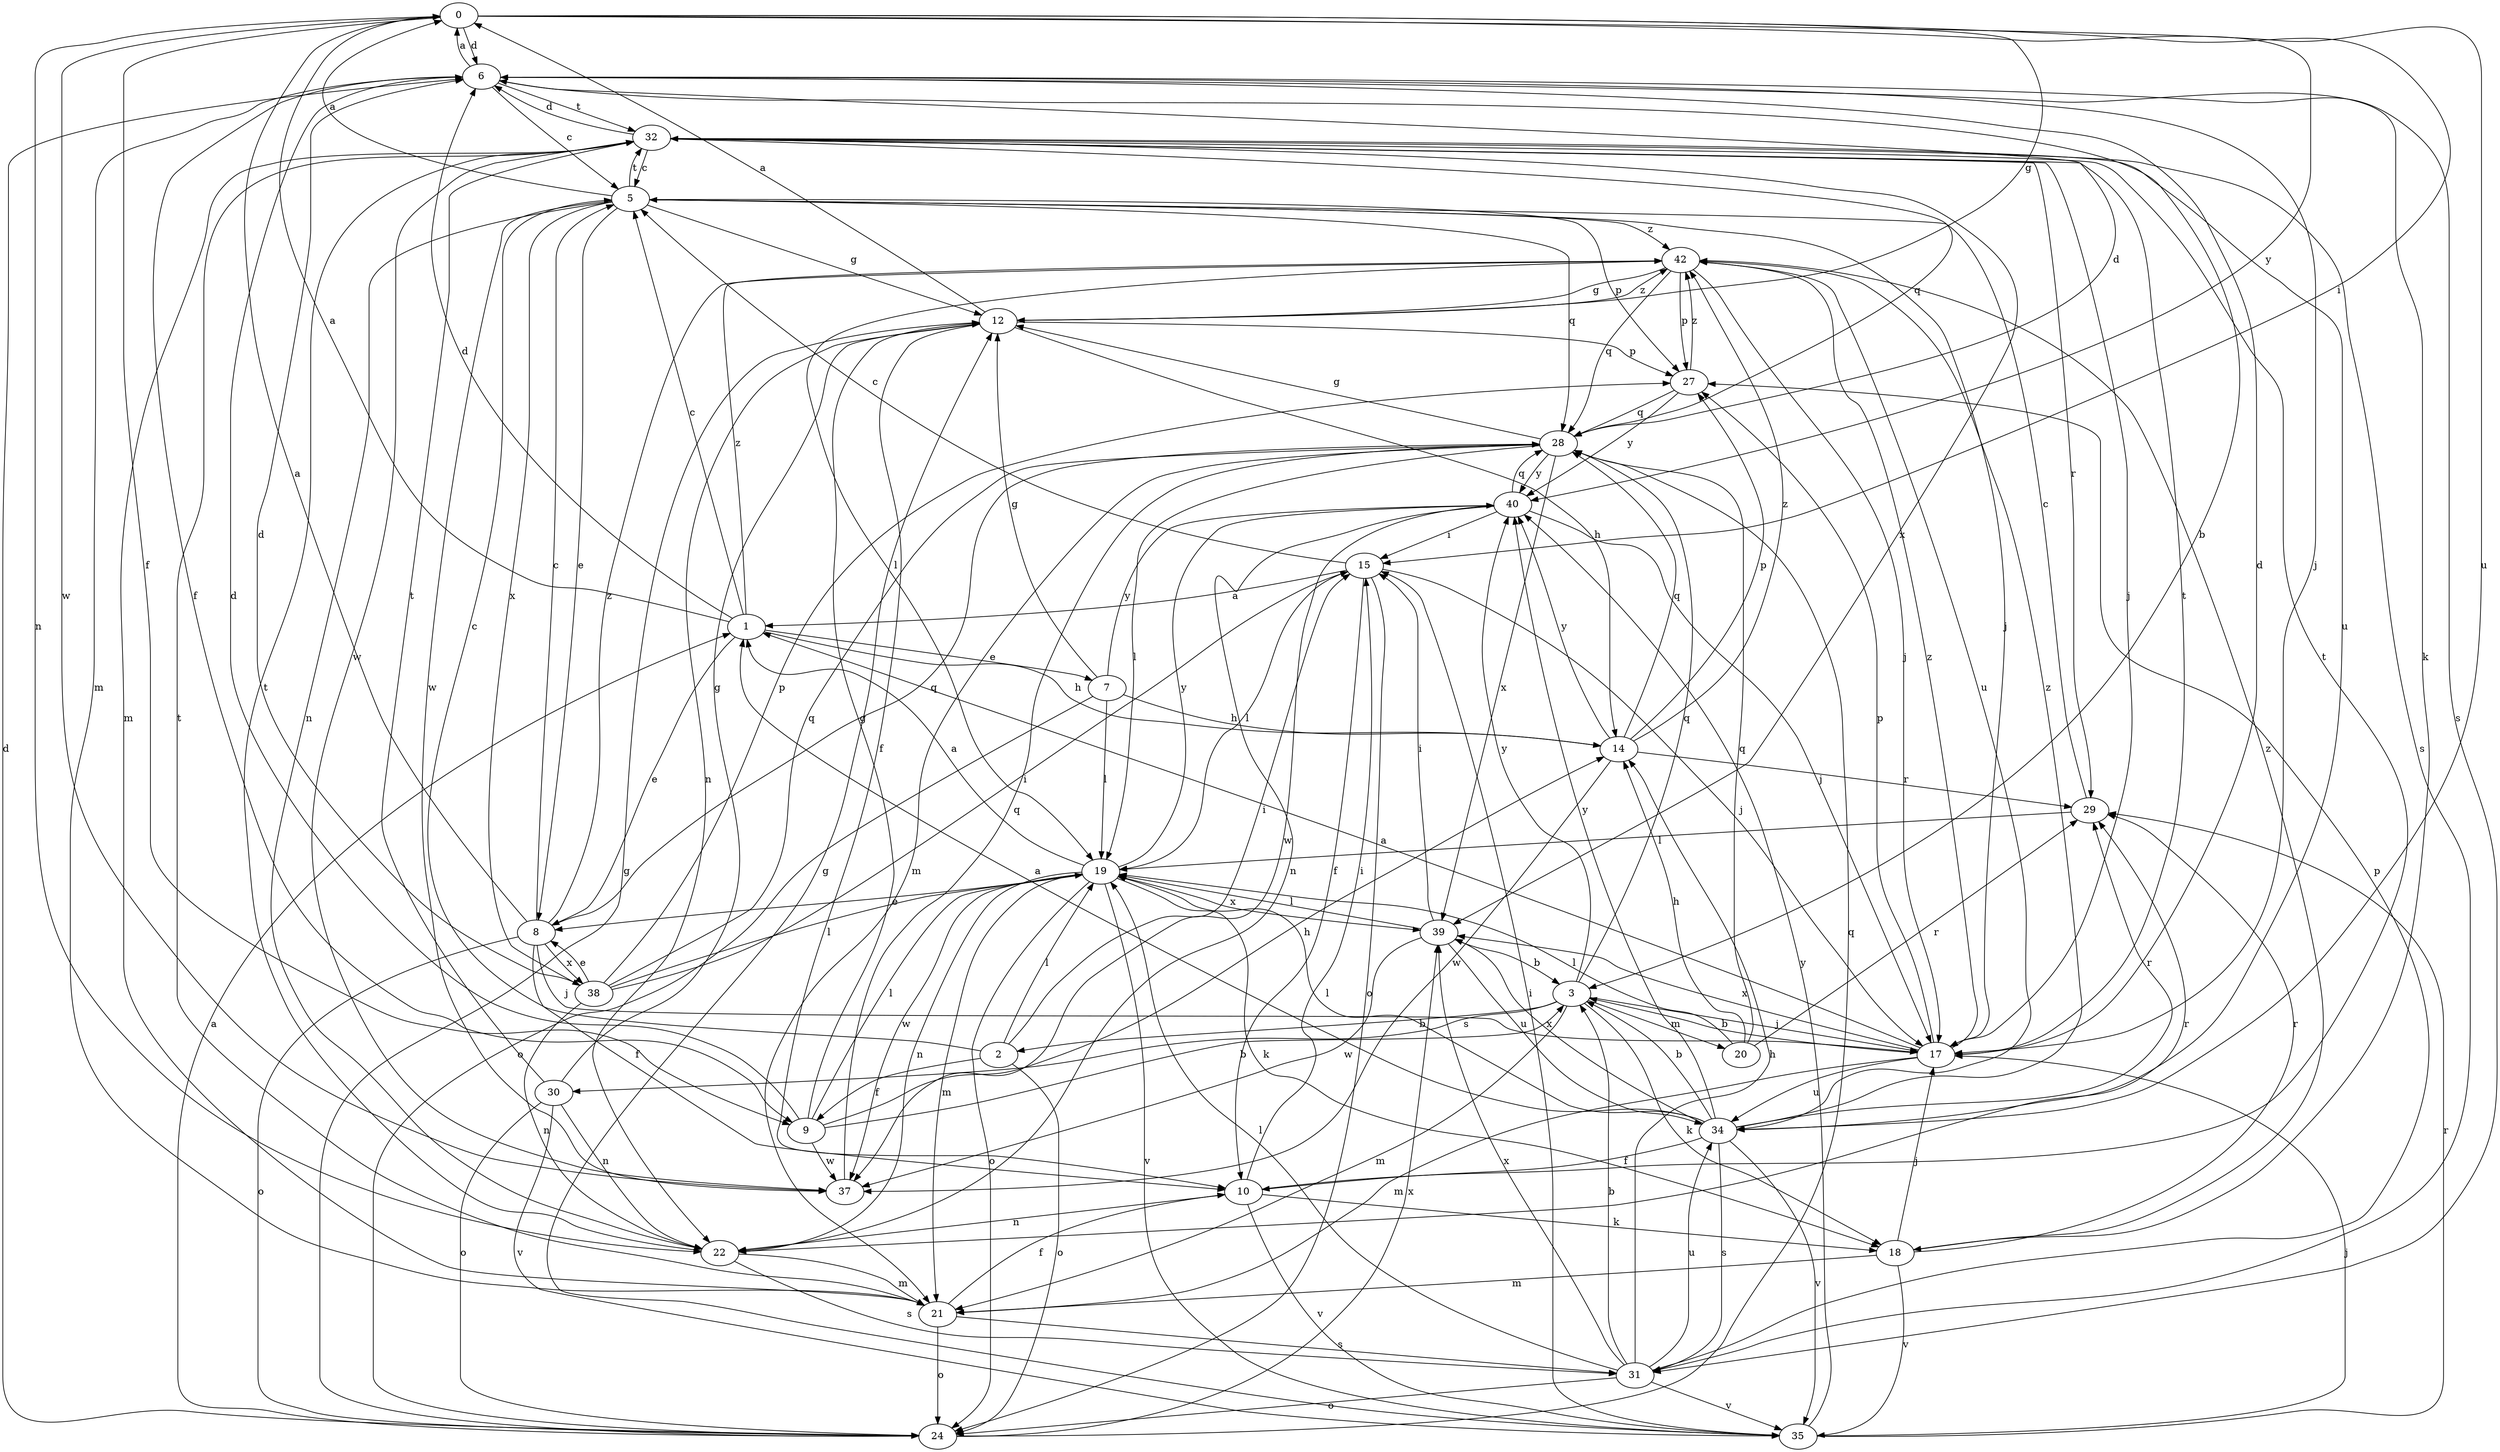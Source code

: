 strict digraph  {
0;
1;
2;
3;
5;
6;
7;
8;
9;
10;
12;
14;
15;
17;
18;
19;
20;
21;
22;
24;
27;
28;
29;
30;
31;
32;
34;
35;
37;
38;
39;
40;
42;
0 -> 6  [label=d];
0 -> 9  [label=f];
0 -> 12  [label=g];
0 -> 15  [label=i];
0 -> 22  [label=n];
0 -> 34  [label=u];
0 -> 37  [label=w];
0 -> 40  [label=y];
1 -> 0  [label=a];
1 -> 5  [label=c];
1 -> 6  [label=d];
1 -> 7  [label=e];
1 -> 8  [label=e];
1 -> 14  [label=h];
1 -> 42  [label=z];
2 -> 5  [label=c];
2 -> 9  [label=f];
2 -> 15  [label=i];
2 -> 19  [label=l];
2 -> 24  [label=o];
3 -> 2  [label=b];
3 -> 17  [label=j];
3 -> 18  [label=k];
3 -> 20  [label=m];
3 -> 21  [label=m];
3 -> 28  [label=q];
3 -> 30  [label=s];
3 -> 40  [label=y];
5 -> 0  [label=a];
5 -> 8  [label=e];
5 -> 12  [label=g];
5 -> 17  [label=j];
5 -> 22  [label=n];
5 -> 27  [label=p];
5 -> 28  [label=q];
5 -> 32  [label=t];
5 -> 37  [label=w];
5 -> 38  [label=x];
5 -> 42  [label=z];
6 -> 0  [label=a];
6 -> 3  [label=b];
6 -> 5  [label=c];
6 -> 9  [label=f];
6 -> 17  [label=j];
6 -> 18  [label=k];
6 -> 21  [label=m];
6 -> 31  [label=s];
6 -> 32  [label=t];
7 -> 12  [label=g];
7 -> 14  [label=h];
7 -> 19  [label=l];
7 -> 24  [label=o];
7 -> 40  [label=y];
8 -> 0  [label=a];
8 -> 5  [label=c];
8 -> 10  [label=f];
8 -> 17  [label=j];
8 -> 24  [label=o];
8 -> 28  [label=q];
8 -> 38  [label=x];
8 -> 42  [label=z];
9 -> 3  [label=b];
9 -> 6  [label=d];
9 -> 12  [label=g];
9 -> 14  [label=h];
9 -> 19  [label=l];
9 -> 37  [label=w];
10 -> 15  [label=i];
10 -> 18  [label=k];
10 -> 22  [label=n];
10 -> 32  [label=t];
10 -> 35  [label=v];
12 -> 0  [label=a];
12 -> 10  [label=f];
12 -> 14  [label=h];
12 -> 22  [label=n];
12 -> 27  [label=p];
12 -> 42  [label=z];
14 -> 27  [label=p];
14 -> 28  [label=q];
14 -> 29  [label=r];
14 -> 37  [label=w];
14 -> 40  [label=y];
14 -> 42  [label=z];
15 -> 1  [label=a];
15 -> 5  [label=c];
15 -> 10  [label=f];
15 -> 17  [label=j];
15 -> 19  [label=l];
15 -> 24  [label=o];
17 -> 1  [label=a];
17 -> 3  [label=b];
17 -> 6  [label=d];
17 -> 21  [label=m];
17 -> 27  [label=p];
17 -> 32  [label=t];
17 -> 34  [label=u];
17 -> 39  [label=x];
17 -> 42  [label=z];
18 -> 17  [label=j];
18 -> 21  [label=m];
18 -> 29  [label=r];
18 -> 35  [label=v];
18 -> 42  [label=z];
19 -> 1  [label=a];
19 -> 8  [label=e];
19 -> 18  [label=k];
19 -> 21  [label=m];
19 -> 22  [label=n];
19 -> 24  [label=o];
19 -> 35  [label=v];
19 -> 37  [label=w];
19 -> 39  [label=x];
19 -> 40  [label=y];
20 -> 14  [label=h];
20 -> 19  [label=l];
20 -> 28  [label=q];
20 -> 29  [label=r];
21 -> 10  [label=f];
21 -> 24  [label=o];
21 -> 31  [label=s];
21 -> 32  [label=t];
22 -> 21  [label=m];
22 -> 29  [label=r];
22 -> 31  [label=s];
22 -> 32  [label=t];
24 -> 1  [label=a];
24 -> 6  [label=d];
24 -> 12  [label=g];
24 -> 28  [label=q];
24 -> 39  [label=x];
27 -> 28  [label=q];
27 -> 40  [label=y];
27 -> 42  [label=z];
28 -> 6  [label=d];
28 -> 12  [label=g];
28 -> 19  [label=l];
28 -> 21  [label=m];
28 -> 39  [label=x];
28 -> 40  [label=y];
29 -> 5  [label=c];
29 -> 19  [label=l];
30 -> 12  [label=g];
30 -> 22  [label=n];
30 -> 24  [label=o];
30 -> 32  [label=t];
30 -> 35  [label=v];
31 -> 3  [label=b];
31 -> 14  [label=h];
31 -> 19  [label=l];
31 -> 24  [label=o];
31 -> 27  [label=p];
31 -> 34  [label=u];
31 -> 35  [label=v];
31 -> 39  [label=x];
32 -> 5  [label=c];
32 -> 6  [label=d];
32 -> 17  [label=j];
32 -> 21  [label=m];
32 -> 28  [label=q];
32 -> 29  [label=r];
32 -> 31  [label=s];
32 -> 34  [label=u];
32 -> 37  [label=w];
32 -> 39  [label=x];
34 -> 1  [label=a];
34 -> 3  [label=b];
34 -> 10  [label=f];
34 -> 19  [label=l];
34 -> 29  [label=r];
34 -> 31  [label=s];
34 -> 35  [label=v];
34 -> 39  [label=x];
34 -> 40  [label=y];
34 -> 42  [label=z];
35 -> 12  [label=g];
35 -> 15  [label=i];
35 -> 17  [label=j];
35 -> 29  [label=r];
35 -> 40  [label=y];
37 -> 28  [label=q];
38 -> 6  [label=d];
38 -> 8  [label=e];
38 -> 15  [label=i];
38 -> 19  [label=l];
38 -> 22  [label=n];
38 -> 27  [label=p];
38 -> 28  [label=q];
39 -> 3  [label=b];
39 -> 15  [label=i];
39 -> 19  [label=l];
39 -> 34  [label=u];
39 -> 37  [label=w];
40 -> 15  [label=i];
40 -> 17  [label=j];
40 -> 22  [label=n];
40 -> 28  [label=q];
40 -> 37  [label=w];
42 -> 12  [label=g];
42 -> 17  [label=j];
42 -> 19  [label=l];
42 -> 27  [label=p];
42 -> 28  [label=q];
42 -> 34  [label=u];
}
